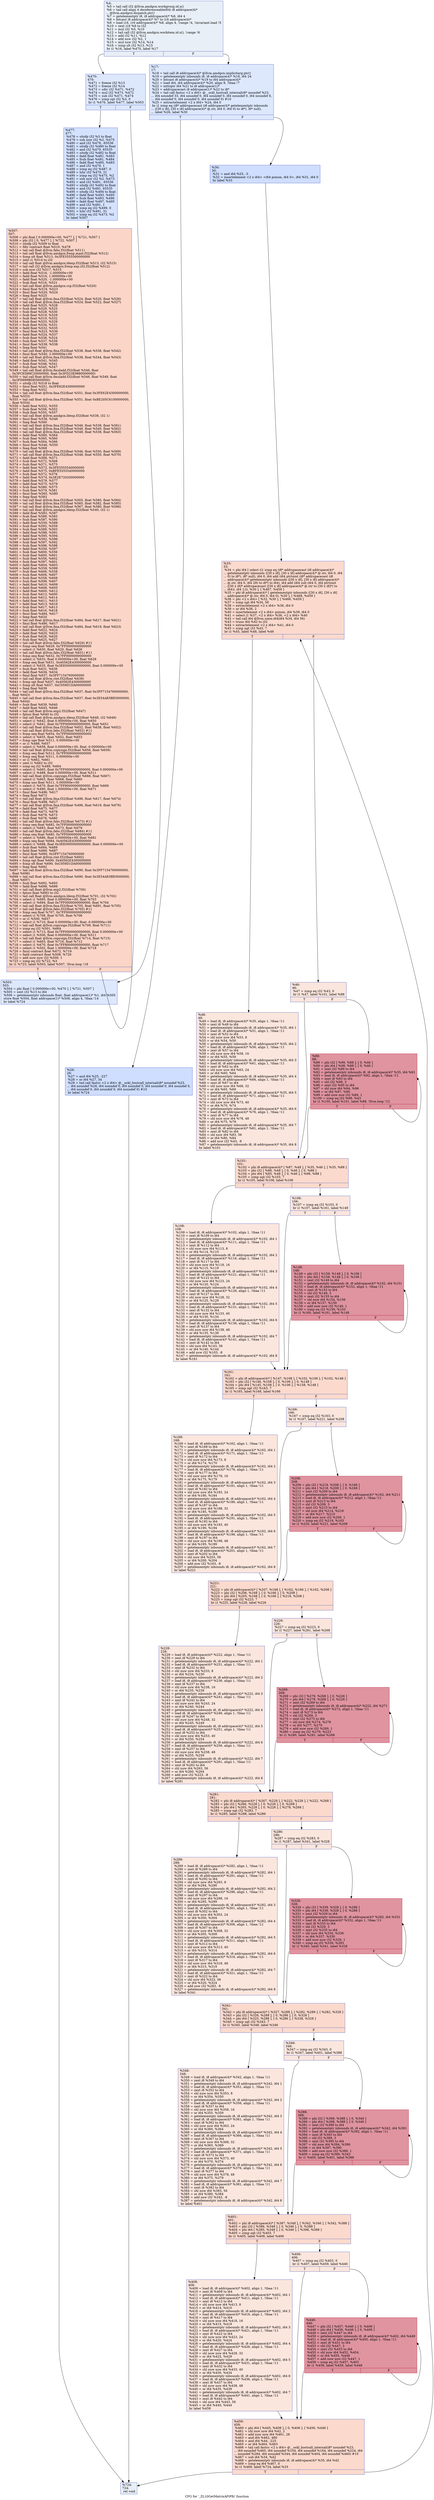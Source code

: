 digraph "CFG for '_ZL10GetMatrixAPiPfii' function" {
	label="CFG for '_ZL10GetMatrixAPiPfii' function";

	Node0x5af0390 [shape=record,color="#3d50c3ff", style=filled, fillcolor="#cedaeb70",label="{%4:\l  %5 = tail call i32 @llvm.amdgcn.workgroup.id.x()\l  %6 = tail call align 4 dereferenceable(64) i8 addrspace(4)*\l... @llvm.amdgcn.dispatch.ptr()\l  %7 = getelementptr i8, i8 addrspace(4)* %6, i64 4\l  %8 = bitcast i8 addrspace(4)* %7 to i16 addrspace(4)*\l  %9 = load i16, i16 addrspace(4)* %8, align 4, !range !4, !invariant.load !5\l  %10 = zext i16 %9 to i32\l  %11 = mul i32 %5, %10\l  %12 = tail call i32 @llvm.amdgcn.workitem.id.x(), !range !6\l  %13 = add i32 %11, %12\l  %14 = add nsw i32 %2, 1\l  %15 = mul nsw i32 %14, %14\l  %16 = icmp slt i32 %13, %15\l  br i1 %16, label %470, label %17\l|{<s0>T|<s1>F}}"];
	Node0x5af0390:s0 -> Node0x5af0f40;
	Node0x5af0390:s1 -> Node0x5af24d0;
	Node0x5af24d0 [shape=record,color="#3d50c3ff", style=filled, fillcolor="#b2ccfb70",label="{%17:\l17:                                               \l  %18 = tail call i8 addrspace(4)* @llvm.amdgcn.implicitarg.ptr()\l  %19 = getelementptr inbounds i8, i8 addrspace(4)* %18, i64 24\l  %20 = bitcast i8 addrspace(4)* %19 to i64 addrspace(4)*\l  %21 = load i64, i64 addrspace(4)* %20, align 8, !tbaa !7\l  %22 = inttoptr i64 %21 to i8 addrspace(1)*\l  %23 = addrspacecast i8 addrspace(1)* %22 to i8*\l  %24 = tail call fastcc \<2 x i64\> @__ockl_hostcall_internal(i8* noundef %23,\l... i64 noundef 33, i64 noundef 0, i64 noundef 0, i64 noundef 0, i64 noundef 0,\l... i64 noundef 0, i64 noundef 0, i64 noundef 0) #10\l  %25 = extractelement \<2 x i64\> %24, i64 0\l  br i1 icmp eq (i8* addrspacecast (i8 addrspace(4)* getelementptr inbounds\l... ([30 x i8], [30 x i8] addrspace(4)* @.str, i64 0, i64 0) to i8*), i8* null),\l... label %26, label %30\l|{<s0>T|<s1>F}}"];
	Node0x5af24d0:s0 -> Node0x5af3430;
	Node0x5af24d0:s1 -> Node0x5af3e20;
	Node0x5af3430 [shape=record,color="#3d50c3ff", style=filled, fillcolor="#93b5fe70",label="{%26:\l26:                                               \l  %27 = and i64 %25, -227\l  %28 = or i64 %27, 34\l  %29 = tail call fastcc \<2 x i64\> @__ockl_hostcall_internal(i8* noundef %23,\l... i64 noundef %28, i64 noundef 0, i64 noundef 0, i64 noundef 0, i64 noundef 0,\l... i64 noundef 0, i64 noundef 0, i64 noundef 0) #10\l  br label %724\l}"];
	Node0x5af3430 -> Node0x5af4100;
	Node0x5af3e20 [shape=record,color="#3d50c3ff", style=filled, fillcolor="#93b5fe70",label="{%30:\l30:                                               \l  %31 = and i64 %25, -3\l  %32 = insertelement \<2 x i64\> \<i64 poison, i64 0\>, i64 %31, i64 0\l  br label %33\l}"];
	Node0x5af3e20 -> Node0x5af23c0;
	Node0x5af23c0 [shape=record,color="#3d50c3ff", style=filled, fillcolor="#f7ac8e70",label="{%33:\l33:                                               \l  %34 = phi i64 [ select (i1 icmp eq (i8* addrspacecast (i8 addrspace(4)*\l... getelementptr inbounds ([30 x i8], [30 x i8] addrspace(4)* @.str, i64 0, i64\l... 0) to i8*), i8* null), i64 0, i64 add (i64 ptrtoint (i8* addrspacecast (i8\l... addrspace(4)* getelementptr inbounds ([30 x i8], [30 x i8] addrspace(4)*\l... @.str, i64 0, i64 29) to i8*) to i64), i64 add (i64 sub (i64 0, i64 ptrtoint\l... ([30 x i8]* addrspacecast ([30 x i8] addrspace(4)* @.str to [30 x i8]*) to\l... i64)), i64 1))), %30 ], [ %467, %459 ]\l  %35 = phi i8 addrspace(4)* [ getelementptr inbounds ([30 x i8], [30 x i8]\l... addrspace(4)* @.str, i64 0, i64 0), %30 ], [ %468, %459 ]\l  %36 = phi \<2 x i64\> [ %32, %30 ], [ %466, %459 ]\l  %37 = icmp ugt i64 %34, 56\l  %38 = extractelement \<2 x i64\> %36, i64 0\l  %39 = or i64 %38, 2\l  %40 = insertelement \<2 x i64\> poison, i64 %39, i64 0\l  %41 = select i1 %37, \<2 x i64\> %36, \<2 x i64\> %40\l  %42 = tail call i64 @llvm.umin.i64(i64 %34, i64 56)\l  %43 = trunc i64 %42 to i32\l  %44 = extractelement \<2 x i64\> %41, i64 0\l  %45 = icmp ugt i32 %43, 7\l  br i1 %45, label %48, label %46\l|{<s0>T|<s1>F}}"];
	Node0x5af23c0:s0 -> Node0x5af5c80;
	Node0x5af23c0:s1 -> Node0x5af5d10;
	Node0x5af5d10 [shape=record,color="#3d50c3ff", style=filled, fillcolor="#f3c7b170",label="{%46:\l46:                                               \l  %47 = icmp eq i32 %43, 0\l  br i1 %47, label %101, label %88\l|{<s0>T|<s1>F}}"];
	Node0x5af5d10:s0 -> Node0x5af5f10;
	Node0x5af5d10:s1 -> Node0x5af5f60;
	Node0x5af5c80 [shape=record,color="#3d50c3ff", style=filled, fillcolor="#f3c7b170",label="{%48:\l48:                                               \l  %49 = load i8, i8 addrspace(4)* %35, align 1, !tbaa !11\l  %50 = zext i8 %49 to i64\l  %51 = getelementptr inbounds i8, i8 addrspace(4)* %35, i64 1\l  %52 = load i8, i8 addrspace(4)* %51, align 1, !tbaa !11\l  %53 = zext i8 %52 to i64\l  %54 = shl nuw nsw i64 %53, 8\l  %55 = or i64 %54, %50\l  %56 = getelementptr inbounds i8, i8 addrspace(4)* %35, i64 2\l  %57 = load i8, i8 addrspace(4)* %56, align 1, !tbaa !11\l  %58 = zext i8 %57 to i64\l  %59 = shl nuw nsw i64 %58, 16\l  %60 = or i64 %55, %59\l  %61 = getelementptr inbounds i8, i8 addrspace(4)* %35, i64 3\l  %62 = load i8, i8 addrspace(4)* %61, align 1, !tbaa !11\l  %63 = zext i8 %62 to i64\l  %64 = shl nuw nsw i64 %63, 24\l  %65 = or i64 %60, %64\l  %66 = getelementptr inbounds i8, i8 addrspace(4)* %35, i64 4\l  %67 = load i8, i8 addrspace(4)* %66, align 1, !tbaa !11\l  %68 = zext i8 %67 to i64\l  %69 = shl nuw nsw i64 %68, 32\l  %70 = or i64 %65, %69\l  %71 = getelementptr inbounds i8, i8 addrspace(4)* %35, i64 5\l  %72 = load i8, i8 addrspace(4)* %71, align 1, !tbaa !11\l  %73 = zext i8 %72 to i64\l  %74 = shl nuw nsw i64 %73, 40\l  %75 = or i64 %70, %74\l  %76 = getelementptr inbounds i8, i8 addrspace(4)* %35, i64 6\l  %77 = load i8, i8 addrspace(4)* %76, align 1, !tbaa !11\l  %78 = zext i8 %77 to i64\l  %79 = shl nuw nsw i64 %78, 48\l  %80 = or i64 %75, %79\l  %81 = getelementptr inbounds i8, i8 addrspace(4)* %35, i64 7\l  %82 = load i8, i8 addrspace(4)* %81, align 1, !tbaa !11\l  %83 = zext i8 %82 to i64\l  %84 = shl nuw i64 %83, 56\l  %85 = or i64 %80, %84\l  %86 = add nsw i32 %43, -8\l  %87 = getelementptr inbounds i8, i8 addrspace(4)* %35, i64 8\l  br label %101\l}"];
	Node0x5af5c80 -> Node0x5af5f10;
	Node0x5af5f60 [shape=record,color="#b70d28ff", style=filled, fillcolor="#b70d2870",label="{%88:\l88:                                               \l  %89 = phi i32 [ %99, %88 ], [ 0, %46 ]\l  %90 = phi i64 [ %98, %88 ], [ 0, %46 ]\l  %91 = zext i32 %89 to i64\l  %92 = getelementptr inbounds i8, i8 addrspace(4)* %35, i64 %91\l  %93 = load i8, i8 addrspace(4)* %92, align 1, !tbaa !11\l  %94 = zext i8 %93 to i64\l  %95 = shl i32 %89, 3\l  %96 = zext i32 %95 to i64\l  %97 = shl nuw i64 %94, %96\l  %98 = or i64 %97, %90\l  %99 = add nuw nsw i32 %89, 1\l  %100 = icmp eq i32 %99, %43\l  br i1 %100, label %101, label %88, !llvm.loop !12\l|{<s0>T|<s1>F}}"];
	Node0x5af5f60:s0 -> Node0x5af5f10;
	Node0x5af5f60:s1 -> Node0x5af5f60;
	Node0x5af5f10 [shape=record,color="#3d50c3ff", style=filled, fillcolor="#f7ac8e70",label="{%101:\l101:                                              \l  %102 = phi i8 addrspace(4)* [ %87, %48 ], [ %35, %46 ], [ %35, %88 ]\l  %103 = phi i32 [ %86, %48 ], [ 0, %46 ], [ 0, %88 ]\l  %104 = phi i64 [ %85, %48 ], [ 0, %46 ], [ %98, %88 ]\l  %105 = icmp ugt i32 %103, 7\l  br i1 %105, label %108, label %106\l|{<s0>T|<s1>F}}"];
	Node0x5af5f10:s0 -> Node0x5af8c40;
	Node0x5af5f10:s1 -> Node0x5af8c90;
	Node0x5af8c90 [shape=record,color="#3d50c3ff", style=filled, fillcolor="#f3c7b170",label="{%106:\l106:                                              \l  %107 = icmp eq i32 %103, 0\l  br i1 %107, label %161, label %148\l|{<s0>T|<s1>F}}"];
	Node0x5af8c90:s0 -> Node0x5af8e60;
	Node0x5af8c90:s1 -> Node0x5af8eb0;
	Node0x5af8c40 [shape=record,color="#3d50c3ff", style=filled, fillcolor="#f3c7b170",label="{%108:\l108:                                              \l  %109 = load i8, i8 addrspace(4)* %102, align 1, !tbaa !11\l  %110 = zext i8 %109 to i64\l  %111 = getelementptr inbounds i8, i8 addrspace(4)* %102, i64 1\l  %112 = load i8, i8 addrspace(4)* %111, align 1, !tbaa !11\l  %113 = zext i8 %112 to i64\l  %114 = shl nuw nsw i64 %113, 8\l  %115 = or i64 %114, %110\l  %116 = getelementptr inbounds i8, i8 addrspace(4)* %102, i64 2\l  %117 = load i8, i8 addrspace(4)* %116, align 1, !tbaa !11\l  %118 = zext i8 %117 to i64\l  %119 = shl nuw nsw i64 %118, 16\l  %120 = or i64 %115, %119\l  %121 = getelementptr inbounds i8, i8 addrspace(4)* %102, i64 3\l  %122 = load i8, i8 addrspace(4)* %121, align 1, !tbaa !11\l  %123 = zext i8 %122 to i64\l  %124 = shl nuw nsw i64 %123, 24\l  %125 = or i64 %120, %124\l  %126 = getelementptr inbounds i8, i8 addrspace(4)* %102, i64 4\l  %127 = load i8, i8 addrspace(4)* %126, align 1, !tbaa !11\l  %128 = zext i8 %127 to i64\l  %129 = shl nuw nsw i64 %128, 32\l  %130 = or i64 %125, %129\l  %131 = getelementptr inbounds i8, i8 addrspace(4)* %102, i64 5\l  %132 = load i8, i8 addrspace(4)* %131, align 1, !tbaa !11\l  %133 = zext i8 %132 to i64\l  %134 = shl nuw nsw i64 %133, 40\l  %135 = or i64 %130, %134\l  %136 = getelementptr inbounds i8, i8 addrspace(4)* %102, i64 6\l  %137 = load i8, i8 addrspace(4)* %136, align 1, !tbaa !11\l  %138 = zext i8 %137 to i64\l  %139 = shl nuw nsw i64 %138, 48\l  %140 = or i64 %135, %139\l  %141 = getelementptr inbounds i8, i8 addrspace(4)* %102, i64 7\l  %142 = load i8, i8 addrspace(4)* %141, align 1, !tbaa !11\l  %143 = zext i8 %142 to i64\l  %144 = shl nuw i64 %143, 56\l  %145 = or i64 %140, %144\l  %146 = add nsw i32 %103, -8\l  %147 = getelementptr inbounds i8, i8 addrspace(4)* %102, i64 8\l  br label %161\l}"];
	Node0x5af8c40 -> Node0x5af8e60;
	Node0x5af8eb0 [shape=record,color="#b70d28ff", style=filled, fillcolor="#b70d2870",label="{%148:\l148:                                              \l  %149 = phi i32 [ %159, %148 ], [ 0, %106 ]\l  %150 = phi i64 [ %158, %148 ], [ 0, %106 ]\l  %151 = zext i32 %149 to i64\l  %152 = getelementptr inbounds i8, i8 addrspace(4)* %102, i64 %151\l  %153 = load i8, i8 addrspace(4)* %152, align 1, !tbaa !11\l  %154 = zext i8 %153 to i64\l  %155 = shl i32 %149, 3\l  %156 = zext i32 %155 to i64\l  %157 = shl nuw i64 %154, %156\l  %158 = or i64 %157, %150\l  %159 = add nuw nsw i32 %149, 1\l  %160 = icmp eq i32 %159, %103\l  br i1 %160, label %161, label %148\l|{<s0>T|<s1>F}}"];
	Node0x5af8eb0:s0 -> Node0x5af8e60;
	Node0x5af8eb0:s1 -> Node0x5af8eb0;
	Node0x5af8e60 [shape=record,color="#3d50c3ff", style=filled, fillcolor="#f7ac8e70",label="{%161:\l161:                                              \l  %162 = phi i8 addrspace(4)* [ %147, %108 ], [ %102, %106 ], [ %102, %148 ]\l  %163 = phi i32 [ %146, %108 ], [ 0, %106 ], [ 0, %148 ]\l  %164 = phi i64 [ %145, %108 ], [ 0, %106 ], [ %158, %148 ]\l  %165 = icmp ugt i32 %163, 7\l  br i1 %165, label %168, label %166\l|{<s0>T|<s1>F}}"];
	Node0x5af8e60:s0 -> Node0x5afb340;
	Node0x5af8e60:s1 -> Node0x5afb390;
	Node0x5afb390 [shape=record,color="#3d50c3ff", style=filled, fillcolor="#f3c7b170",label="{%166:\l166:                                              \l  %167 = icmp eq i32 %163, 0\l  br i1 %167, label %221, label %208\l|{<s0>T|<s1>F}}"];
	Node0x5afb390:s0 -> Node0x5afb520;
	Node0x5afb390:s1 -> Node0x5afb570;
	Node0x5afb340 [shape=record,color="#3d50c3ff", style=filled, fillcolor="#f3c7b170",label="{%168:\l168:                                              \l  %169 = load i8, i8 addrspace(4)* %162, align 1, !tbaa !11\l  %170 = zext i8 %169 to i64\l  %171 = getelementptr inbounds i8, i8 addrspace(4)* %162, i64 1\l  %172 = load i8, i8 addrspace(4)* %171, align 1, !tbaa !11\l  %173 = zext i8 %172 to i64\l  %174 = shl nuw nsw i64 %173, 8\l  %175 = or i64 %174, %170\l  %176 = getelementptr inbounds i8, i8 addrspace(4)* %162, i64 2\l  %177 = load i8, i8 addrspace(4)* %176, align 1, !tbaa !11\l  %178 = zext i8 %177 to i64\l  %179 = shl nuw nsw i64 %178, 16\l  %180 = or i64 %175, %179\l  %181 = getelementptr inbounds i8, i8 addrspace(4)* %162, i64 3\l  %182 = load i8, i8 addrspace(4)* %181, align 1, !tbaa !11\l  %183 = zext i8 %182 to i64\l  %184 = shl nuw nsw i64 %183, 24\l  %185 = or i64 %180, %184\l  %186 = getelementptr inbounds i8, i8 addrspace(4)* %162, i64 4\l  %187 = load i8, i8 addrspace(4)* %186, align 1, !tbaa !11\l  %188 = zext i8 %187 to i64\l  %189 = shl nuw nsw i64 %188, 32\l  %190 = or i64 %185, %189\l  %191 = getelementptr inbounds i8, i8 addrspace(4)* %162, i64 5\l  %192 = load i8, i8 addrspace(4)* %191, align 1, !tbaa !11\l  %193 = zext i8 %192 to i64\l  %194 = shl nuw nsw i64 %193, 40\l  %195 = or i64 %190, %194\l  %196 = getelementptr inbounds i8, i8 addrspace(4)* %162, i64 6\l  %197 = load i8, i8 addrspace(4)* %196, align 1, !tbaa !11\l  %198 = zext i8 %197 to i64\l  %199 = shl nuw nsw i64 %198, 48\l  %200 = or i64 %195, %199\l  %201 = getelementptr inbounds i8, i8 addrspace(4)* %162, i64 7\l  %202 = load i8, i8 addrspace(4)* %201, align 1, !tbaa !11\l  %203 = zext i8 %202 to i64\l  %204 = shl nuw i64 %203, 56\l  %205 = or i64 %200, %204\l  %206 = add nsw i32 %163, -8\l  %207 = getelementptr inbounds i8, i8 addrspace(4)* %162, i64 8\l  br label %221\l}"];
	Node0x5afb340 -> Node0x5afb520;
	Node0x5afb570 [shape=record,color="#b70d28ff", style=filled, fillcolor="#b70d2870",label="{%208:\l208:                                              \l  %209 = phi i32 [ %219, %208 ], [ 0, %166 ]\l  %210 = phi i64 [ %218, %208 ], [ 0, %166 ]\l  %211 = zext i32 %209 to i64\l  %212 = getelementptr inbounds i8, i8 addrspace(4)* %162, i64 %211\l  %213 = load i8, i8 addrspace(4)* %212, align 1, !tbaa !11\l  %214 = zext i8 %213 to i64\l  %215 = shl i32 %209, 3\l  %216 = zext i32 %215 to i64\l  %217 = shl nuw i64 %214, %216\l  %218 = or i64 %217, %210\l  %219 = add nuw nsw i32 %209, 1\l  %220 = icmp eq i32 %219, %163\l  br i1 %220, label %221, label %208\l|{<s0>T|<s1>F}}"];
	Node0x5afb570:s0 -> Node0x5afb520;
	Node0x5afb570:s1 -> Node0x5afb570;
	Node0x5afb520 [shape=record,color="#3d50c3ff", style=filled, fillcolor="#f7ac8e70",label="{%221:\l221:                                              \l  %222 = phi i8 addrspace(4)* [ %207, %168 ], [ %162, %166 ], [ %162, %208 ]\l  %223 = phi i32 [ %206, %168 ], [ 0, %166 ], [ 0, %208 ]\l  %224 = phi i64 [ %205, %168 ], [ 0, %166 ], [ %218, %208 ]\l  %225 = icmp ugt i32 %223, 7\l  br i1 %225, label %228, label %226\l|{<s0>T|<s1>F}}"];
	Node0x5afb520:s0 -> Node0x5afd590;
	Node0x5afb520:s1 -> Node0x5afd5e0;
	Node0x5afd5e0 [shape=record,color="#3d50c3ff", style=filled, fillcolor="#f3c7b170",label="{%226:\l226:                                              \l  %227 = icmp eq i32 %223, 0\l  br i1 %227, label %281, label %268\l|{<s0>T|<s1>F}}"];
	Node0x5afd5e0:s0 -> Node0x5afd770;
	Node0x5afd5e0:s1 -> Node0x5afd7c0;
	Node0x5afd590 [shape=record,color="#3d50c3ff", style=filled, fillcolor="#f3c7b170",label="{%228:\l228:                                              \l  %229 = load i8, i8 addrspace(4)* %222, align 1, !tbaa !11\l  %230 = zext i8 %229 to i64\l  %231 = getelementptr inbounds i8, i8 addrspace(4)* %222, i64 1\l  %232 = load i8, i8 addrspace(4)* %231, align 1, !tbaa !11\l  %233 = zext i8 %232 to i64\l  %234 = shl nuw nsw i64 %233, 8\l  %235 = or i64 %234, %230\l  %236 = getelementptr inbounds i8, i8 addrspace(4)* %222, i64 2\l  %237 = load i8, i8 addrspace(4)* %236, align 1, !tbaa !11\l  %238 = zext i8 %237 to i64\l  %239 = shl nuw nsw i64 %238, 16\l  %240 = or i64 %235, %239\l  %241 = getelementptr inbounds i8, i8 addrspace(4)* %222, i64 3\l  %242 = load i8, i8 addrspace(4)* %241, align 1, !tbaa !11\l  %243 = zext i8 %242 to i64\l  %244 = shl nuw nsw i64 %243, 24\l  %245 = or i64 %240, %244\l  %246 = getelementptr inbounds i8, i8 addrspace(4)* %222, i64 4\l  %247 = load i8, i8 addrspace(4)* %246, align 1, !tbaa !11\l  %248 = zext i8 %247 to i64\l  %249 = shl nuw nsw i64 %248, 32\l  %250 = or i64 %245, %249\l  %251 = getelementptr inbounds i8, i8 addrspace(4)* %222, i64 5\l  %252 = load i8, i8 addrspace(4)* %251, align 1, !tbaa !11\l  %253 = zext i8 %252 to i64\l  %254 = shl nuw nsw i64 %253, 40\l  %255 = or i64 %250, %254\l  %256 = getelementptr inbounds i8, i8 addrspace(4)* %222, i64 6\l  %257 = load i8, i8 addrspace(4)* %256, align 1, !tbaa !11\l  %258 = zext i8 %257 to i64\l  %259 = shl nuw nsw i64 %258, 48\l  %260 = or i64 %255, %259\l  %261 = getelementptr inbounds i8, i8 addrspace(4)* %222, i64 7\l  %262 = load i8, i8 addrspace(4)* %261, align 1, !tbaa !11\l  %263 = zext i8 %262 to i64\l  %264 = shl nuw i64 %263, 56\l  %265 = or i64 %260, %264\l  %266 = add nsw i32 %223, -8\l  %267 = getelementptr inbounds i8, i8 addrspace(4)* %222, i64 8\l  br label %281\l}"];
	Node0x5afd590 -> Node0x5afd770;
	Node0x5afd7c0 [shape=record,color="#b70d28ff", style=filled, fillcolor="#b70d2870",label="{%268:\l268:                                              \l  %269 = phi i32 [ %279, %268 ], [ 0, %226 ]\l  %270 = phi i64 [ %278, %268 ], [ 0, %226 ]\l  %271 = zext i32 %269 to i64\l  %272 = getelementptr inbounds i8, i8 addrspace(4)* %222, i64 %271\l  %273 = load i8, i8 addrspace(4)* %272, align 1, !tbaa !11\l  %274 = zext i8 %273 to i64\l  %275 = shl i32 %269, 3\l  %276 = zext i32 %275 to i64\l  %277 = shl nuw i64 %274, %276\l  %278 = or i64 %277, %270\l  %279 = add nuw nsw i32 %269, 1\l  %280 = icmp eq i32 %279, %223\l  br i1 %280, label %281, label %268\l|{<s0>T|<s1>F}}"];
	Node0x5afd7c0:s0 -> Node0x5afd770;
	Node0x5afd7c0:s1 -> Node0x5afd7c0;
	Node0x5afd770 [shape=record,color="#3d50c3ff", style=filled, fillcolor="#f7ac8e70",label="{%281:\l281:                                              \l  %282 = phi i8 addrspace(4)* [ %267, %228 ], [ %222, %226 ], [ %222, %268 ]\l  %283 = phi i32 [ %266, %228 ], [ 0, %226 ], [ 0, %268 ]\l  %284 = phi i64 [ %265, %228 ], [ 0, %226 ], [ %278, %268 ]\l  %285 = icmp ugt i32 %283, 7\l  br i1 %285, label %288, label %286\l|{<s0>T|<s1>F}}"];
	Node0x5afd770:s0 -> Node0x5afffe0;
	Node0x5afd770:s1 -> Node0x5b00030;
	Node0x5b00030 [shape=record,color="#3d50c3ff", style=filled, fillcolor="#f3c7b170",label="{%286:\l286:                                              \l  %287 = icmp eq i32 %283, 0\l  br i1 %287, label %341, label %328\l|{<s0>T|<s1>F}}"];
	Node0x5b00030:s0 -> Node0x5b001c0;
	Node0x5b00030:s1 -> Node0x5b00210;
	Node0x5afffe0 [shape=record,color="#3d50c3ff", style=filled, fillcolor="#f3c7b170",label="{%288:\l288:                                              \l  %289 = load i8, i8 addrspace(4)* %282, align 1, !tbaa !11\l  %290 = zext i8 %289 to i64\l  %291 = getelementptr inbounds i8, i8 addrspace(4)* %282, i64 1\l  %292 = load i8, i8 addrspace(4)* %291, align 1, !tbaa !11\l  %293 = zext i8 %292 to i64\l  %294 = shl nuw nsw i64 %293, 8\l  %295 = or i64 %294, %290\l  %296 = getelementptr inbounds i8, i8 addrspace(4)* %282, i64 2\l  %297 = load i8, i8 addrspace(4)* %296, align 1, !tbaa !11\l  %298 = zext i8 %297 to i64\l  %299 = shl nuw nsw i64 %298, 16\l  %300 = or i64 %295, %299\l  %301 = getelementptr inbounds i8, i8 addrspace(4)* %282, i64 3\l  %302 = load i8, i8 addrspace(4)* %301, align 1, !tbaa !11\l  %303 = zext i8 %302 to i64\l  %304 = shl nuw nsw i64 %303, 24\l  %305 = or i64 %300, %304\l  %306 = getelementptr inbounds i8, i8 addrspace(4)* %282, i64 4\l  %307 = load i8, i8 addrspace(4)* %306, align 1, !tbaa !11\l  %308 = zext i8 %307 to i64\l  %309 = shl nuw nsw i64 %308, 32\l  %310 = or i64 %305, %309\l  %311 = getelementptr inbounds i8, i8 addrspace(4)* %282, i64 5\l  %312 = load i8, i8 addrspace(4)* %311, align 1, !tbaa !11\l  %313 = zext i8 %312 to i64\l  %314 = shl nuw nsw i64 %313, 40\l  %315 = or i64 %310, %314\l  %316 = getelementptr inbounds i8, i8 addrspace(4)* %282, i64 6\l  %317 = load i8, i8 addrspace(4)* %316, align 1, !tbaa !11\l  %318 = zext i8 %317 to i64\l  %319 = shl nuw nsw i64 %318, 48\l  %320 = or i64 %315, %319\l  %321 = getelementptr inbounds i8, i8 addrspace(4)* %282, i64 7\l  %322 = load i8, i8 addrspace(4)* %321, align 1, !tbaa !11\l  %323 = zext i8 %322 to i64\l  %324 = shl nuw i64 %323, 56\l  %325 = or i64 %320, %324\l  %326 = add nsw i32 %283, -8\l  %327 = getelementptr inbounds i8, i8 addrspace(4)* %282, i64 8\l  br label %341\l}"];
	Node0x5afffe0 -> Node0x5b001c0;
	Node0x5b00210 [shape=record,color="#b70d28ff", style=filled, fillcolor="#b70d2870",label="{%328:\l328:                                              \l  %329 = phi i32 [ %339, %328 ], [ 0, %286 ]\l  %330 = phi i64 [ %338, %328 ], [ 0, %286 ]\l  %331 = zext i32 %329 to i64\l  %332 = getelementptr inbounds i8, i8 addrspace(4)* %282, i64 %331\l  %333 = load i8, i8 addrspace(4)* %332, align 1, !tbaa !11\l  %334 = zext i8 %333 to i64\l  %335 = shl i32 %329, 3\l  %336 = zext i32 %335 to i64\l  %337 = shl nuw i64 %334, %336\l  %338 = or i64 %337, %330\l  %339 = add nuw nsw i32 %329, 1\l  %340 = icmp eq i32 %339, %283\l  br i1 %340, label %341, label %328\l|{<s0>T|<s1>F}}"];
	Node0x5b00210:s0 -> Node0x5b001c0;
	Node0x5b00210:s1 -> Node0x5b00210;
	Node0x5b001c0 [shape=record,color="#3d50c3ff", style=filled, fillcolor="#f7ac8e70",label="{%341:\l341:                                              \l  %342 = phi i8 addrspace(4)* [ %327, %288 ], [ %282, %286 ], [ %282, %328 ]\l  %343 = phi i32 [ %326, %288 ], [ 0, %286 ], [ 0, %328 ]\l  %344 = phi i64 [ %325, %288 ], [ 0, %286 ], [ %338, %328 ]\l  %345 = icmp ugt i32 %343, 7\l  br i1 %345, label %348, label %346\l|{<s0>T|<s1>F}}"];
	Node0x5b001c0:s0 -> Node0x5b02c30;
	Node0x5b001c0:s1 -> Node0x5b02c80;
	Node0x5b02c80 [shape=record,color="#3d50c3ff", style=filled, fillcolor="#f3c7b170",label="{%346:\l346:                                              \l  %347 = icmp eq i32 %343, 0\l  br i1 %347, label %401, label %388\l|{<s0>T|<s1>F}}"];
	Node0x5b02c80:s0 -> Node0x5b02e10;
	Node0x5b02c80:s1 -> Node0x5b02e60;
	Node0x5b02c30 [shape=record,color="#3d50c3ff", style=filled, fillcolor="#f3c7b170",label="{%348:\l348:                                              \l  %349 = load i8, i8 addrspace(4)* %342, align 1, !tbaa !11\l  %350 = zext i8 %349 to i64\l  %351 = getelementptr inbounds i8, i8 addrspace(4)* %342, i64 1\l  %352 = load i8, i8 addrspace(4)* %351, align 1, !tbaa !11\l  %353 = zext i8 %352 to i64\l  %354 = shl nuw nsw i64 %353, 8\l  %355 = or i64 %354, %350\l  %356 = getelementptr inbounds i8, i8 addrspace(4)* %342, i64 2\l  %357 = load i8, i8 addrspace(4)* %356, align 1, !tbaa !11\l  %358 = zext i8 %357 to i64\l  %359 = shl nuw nsw i64 %358, 16\l  %360 = or i64 %355, %359\l  %361 = getelementptr inbounds i8, i8 addrspace(4)* %342, i64 3\l  %362 = load i8, i8 addrspace(4)* %361, align 1, !tbaa !11\l  %363 = zext i8 %362 to i64\l  %364 = shl nuw nsw i64 %363, 24\l  %365 = or i64 %360, %364\l  %366 = getelementptr inbounds i8, i8 addrspace(4)* %342, i64 4\l  %367 = load i8, i8 addrspace(4)* %366, align 1, !tbaa !11\l  %368 = zext i8 %367 to i64\l  %369 = shl nuw nsw i64 %368, 32\l  %370 = or i64 %365, %369\l  %371 = getelementptr inbounds i8, i8 addrspace(4)* %342, i64 5\l  %372 = load i8, i8 addrspace(4)* %371, align 1, !tbaa !11\l  %373 = zext i8 %372 to i64\l  %374 = shl nuw nsw i64 %373, 40\l  %375 = or i64 %370, %374\l  %376 = getelementptr inbounds i8, i8 addrspace(4)* %342, i64 6\l  %377 = load i8, i8 addrspace(4)* %376, align 1, !tbaa !11\l  %378 = zext i8 %377 to i64\l  %379 = shl nuw nsw i64 %378, 48\l  %380 = or i64 %375, %379\l  %381 = getelementptr inbounds i8, i8 addrspace(4)* %342, i64 7\l  %382 = load i8, i8 addrspace(4)* %381, align 1, !tbaa !11\l  %383 = zext i8 %382 to i64\l  %384 = shl nuw i64 %383, 56\l  %385 = or i64 %380, %384\l  %386 = add nsw i32 %343, -8\l  %387 = getelementptr inbounds i8, i8 addrspace(4)* %342, i64 8\l  br label %401\l}"];
	Node0x5b02c30 -> Node0x5b02e10;
	Node0x5b02e60 [shape=record,color="#b70d28ff", style=filled, fillcolor="#b70d2870",label="{%388:\l388:                                              \l  %389 = phi i32 [ %399, %388 ], [ 0, %346 ]\l  %390 = phi i64 [ %398, %388 ], [ 0, %346 ]\l  %391 = zext i32 %389 to i64\l  %392 = getelementptr inbounds i8, i8 addrspace(4)* %342, i64 %391\l  %393 = load i8, i8 addrspace(4)* %392, align 1, !tbaa !11\l  %394 = zext i8 %393 to i64\l  %395 = shl i32 %389, 3\l  %396 = zext i32 %395 to i64\l  %397 = shl nuw i64 %394, %396\l  %398 = or i64 %397, %390\l  %399 = add nuw nsw i32 %389, 1\l  %400 = icmp eq i32 %399, %343\l  br i1 %400, label %401, label %388\l|{<s0>T|<s1>F}}"];
	Node0x5b02e60:s0 -> Node0x5b02e10;
	Node0x5b02e60:s1 -> Node0x5b02e60;
	Node0x5b02e10 [shape=record,color="#3d50c3ff", style=filled, fillcolor="#f7ac8e70",label="{%401:\l401:                                              \l  %402 = phi i8 addrspace(4)* [ %387, %348 ], [ %342, %346 ], [ %342, %388 ]\l  %403 = phi i32 [ %386, %348 ], [ 0, %346 ], [ 0, %388 ]\l  %404 = phi i64 [ %385, %348 ], [ 0, %346 ], [ %398, %388 ]\l  %405 = icmp ugt i32 %403, 7\l  br i1 %405, label %408, label %406\l|{<s0>T|<s1>F}}"];
	Node0x5b02e10:s0 -> Node0x5b05490;
	Node0x5b02e10:s1 -> Node0x5b054e0;
	Node0x5b054e0 [shape=record,color="#3d50c3ff", style=filled, fillcolor="#f3c7b170",label="{%406:\l406:                                              \l  %407 = icmp eq i32 %403, 0\l  br i1 %407, label %459, label %446\l|{<s0>T|<s1>F}}"];
	Node0x5b054e0:s0 -> Node0x5af5180;
	Node0x5b054e0:s1 -> Node0x5b05670;
	Node0x5b05490 [shape=record,color="#3d50c3ff", style=filled, fillcolor="#f3c7b170",label="{%408:\l408:                                              \l  %409 = load i8, i8 addrspace(4)* %402, align 1, !tbaa !11\l  %410 = zext i8 %409 to i64\l  %411 = getelementptr inbounds i8, i8 addrspace(4)* %402, i64 1\l  %412 = load i8, i8 addrspace(4)* %411, align 1, !tbaa !11\l  %413 = zext i8 %412 to i64\l  %414 = shl nuw nsw i64 %413, 8\l  %415 = or i64 %414, %410\l  %416 = getelementptr inbounds i8, i8 addrspace(4)* %402, i64 2\l  %417 = load i8, i8 addrspace(4)* %416, align 1, !tbaa !11\l  %418 = zext i8 %417 to i64\l  %419 = shl nuw nsw i64 %418, 16\l  %420 = or i64 %415, %419\l  %421 = getelementptr inbounds i8, i8 addrspace(4)* %402, i64 3\l  %422 = load i8, i8 addrspace(4)* %421, align 1, !tbaa !11\l  %423 = zext i8 %422 to i64\l  %424 = shl nuw nsw i64 %423, 24\l  %425 = or i64 %420, %424\l  %426 = getelementptr inbounds i8, i8 addrspace(4)* %402, i64 4\l  %427 = load i8, i8 addrspace(4)* %426, align 1, !tbaa !11\l  %428 = zext i8 %427 to i64\l  %429 = shl nuw nsw i64 %428, 32\l  %430 = or i64 %425, %429\l  %431 = getelementptr inbounds i8, i8 addrspace(4)* %402, i64 5\l  %432 = load i8, i8 addrspace(4)* %431, align 1, !tbaa !11\l  %433 = zext i8 %432 to i64\l  %434 = shl nuw nsw i64 %433, 40\l  %435 = or i64 %430, %434\l  %436 = getelementptr inbounds i8, i8 addrspace(4)* %402, i64 6\l  %437 = load i8, i8 addrspace(4)* %436, align 1, !tbaa !11\l  %438 = zext i8 %437 to i64\l  %439 = shl nuw nsw i64 %438, 48\l  %440 = or i64 %435, %439\l  %441 = getelementptr inbounds i8, i8 addrspace(4)* %402, i64 7\l  %442 = load i8, i8 addrspace(4)* %441, align 1, !tbaa !11\l  %443 = zext i8 %442 to i64\l  %444 = shl nuw i64 %443, 56\l  %445 = or i64 %440, %444\l  br label %459\l}"];
	Node0x5b05490 -> Node0x5af5180;
	Node0x5b05670 [shape=record,color="#b70d28ff", style=filled, fillcolor="#b70d2870",label="{%446:\l446:                                              \l  %447 = phi i32 [ %457, %446 ], [ 0, %406 ]\l  %448 = phi i64 [ %456, %446 ], [ 0, %406 ]\l  %449 = zext i32 %447 to i64\l  %450 = getelementptr inbounds i8, i8 addrspace(4)* %402, i64 %449\l  %451 = load i8, i8 addrspace(4)* %450, align 1, !tbaa !11\l  %452 = zext i8 %451 to i64\l  %453 = shl i32 %447, 3\l  %454 = zext i32 %453 to i64\l  %455 = shl nuw i64 %452, %454\l  %456 = or i64 %455, %448\l  %457 = add nuw nsw i32 %447, 1\l  %458 = icmp eq i32 %457, %403\l  br i1 %458, label %459, label %446\l|{<s0>T|<s1>F}}"];
	Node0x5b05670:s0 -> Node0x5af5180;
	Node0x5b05670:s1 -> Node0x5b05670;
	Node0x5af5180 [shape=record,color="#3d50c3ff", style=filled, fillcolor="#f7ac8e70",label="{%459:\l459:                                              \l  %460 = phi i64 [ %445, %408 ], [ 0, %406 ], [ %456, %446 ]\l  %461 = shl nuw nsw i64 %42, 2\l  %462 = add nuw nsw i64 %461, 28\l  %463 = and i64 %462, 480\l  %464 = and i64 %44, -225\l  %465 = or i64 %464, %463\l  %466 = tail call fastcc \<2 x i64\> @__ockl_hostcall_internal(i8* noundef %23,\l... i64 noundef %465, i64 noundef %104, i64 noundef %164, i64 noundef %224, i64\l... noundef %284, i64 noundef %344, i64 noundef %404, i64 noundef %460) #10\l  %467 = sub i64 %34, %42\l  %468 = getelementptr inbounds i8, i8 addrspace(4)* %35, i64 %42\l  %469 = icmp eq i64 %467, 0\l  br i1 %469, label %724, label %33\l|{<s0>T|<s1>F}}"];
	Node0x5af5180:s0 -> Node0x5af4100;
	Node0x5af5180:s1 -> Node0x5af23c0;
	Node0x5af0f40 [shape=record,color="#3d50c3ff", style=filled, fillcolor="#b2ccfb70",label="{%470:\l470:                                              \l  %471 = freeze i32 %13\l  %472 = freeze i32 %14\l  %473 = sdiv i32 %471, %472\l  %474 = mul i32 %473, %472\l  %475 = sub i32 %471, %474\l  %476 = icmp sgt i32 %3, 0\l  br i1 %476, label %477, label %503\l|{<s0>T|<s1>F}}"];
	Node0x5af0f40:s0 -> Node0x5b07de0;
	Node0x5af0f40:s1 -> Node0x5b07e30;
	Node0x5b07de0 [shape=record,color="#3d50c3ff", style=filled, fillcolor="#9ebeff70",label="{%477:\l477:                                              \l  %478 = sitofp i32 %3 to float\l  %479 = sub nsw i32 %2, %475\l  %480 = and i32 %479, -65536\l  %481 = sitofp i32 %480 to float\l  %482 = and i32 %479, 65535\l  %483 = sitofp i32 %482 to float\l  %484 = fadd float %481, %483\l  %485 = fsub float %481, %484\l  %486 = fadd float %485, %483\l  %487 = and i32 %479, 1\l  %488 = icmp eq i32 %487, 0\l  %489 = lshr i32 %479, 31\l  %490 = icmp eq i32 %475, %2\l  %491 = sub nsw i32 %2, %473\l  %492 = and i32 %491, -65536\l  %493 = sitofp i32 %492 to float\l  %494 = and i32 %491, 65535\l  %495 = sitofp i32 %494 to float\l  %496 = fadd float %493, %495\l  %497 = fsub float %493, %496\l  %498 = fadd float %497, %495\l  %499 = and i32 %491, 1\l  %500 = icmp eq i32 %499, 0\l  %501 = lshr i32 %491, 31\l  %502 = icmp eq i32 %473, %2\l  br label %507\l}"];
	Node0x5b07de0 -> Node0x5b08ca0;
	Node0x5b07e30 [shape=record,color="#3d50c3ff", style=filled, fillcolor="#b2ccfb70",label="{%503:\l503:                                              \l  %504 = phi float [ 0.000000e+00, %470 ], [ %721, %507 ]\l  %505 = sext i32 %13 to i64\l  %506 = getelementptr inbounds float, float addrspace(1)* %1, i64 %505\l  store float %504, float addrspace(1)* %506, align 4, !tbaa !14\l  br label %724\l}"];
	Node0x5b07e30 -> Node0x5af4100;
	Node0x5b08ca0 [shape=record,color="#3d50c3ff", style=filled, fillcolor="#f5a08170",label="{%507:\l507:                                              \l  %508 = phi float [ 0.000000e+00, %477 ], [ %721, %507 ]\l  %509 = phi i32 [ 0, %477 ], [ %722, %507 ]\l  %510 = sitofp i32 %509 to float\l  %511 = fdiv contract float %510, %478\l  %512 = tail call float @llvm.fabs.f32(float %511)\l  %513 = tail call float @llvm.amdgcn.frexp.mant.f32(float %512)\l  %514 = fcmp olt float %513, 0x3FE5555560000000\l  %515 = zext i1 %514 to i32\l  %516 = tail call float @llvm.amdgcn.ldexp.f32(float %513, i32 %515)\l  %517 = tail call i32 @llvm.amdgcn.frexp.exp.i32.f32(float %512)\l  %518 = sub nsw i32 %517, %515\l  %519 = fadd float %516, -1.000000e+00\l  %520 = fadd float %516, 1.000000e+00\l  %521 = fadd float %520, -1.000000e+00\l  %522 = fsub float %516, %521\l  %523 = tail call float @llvm.amdgcn.rcp.f32(float %520)\l  %524 = fmul float %519, %523\l  %525 = fmul float %520, %524\l  %526 = fneg float %525\l  %527 = tail call float @llvm.fma.f32(float %524, float %520, float %526)\l  %528 = tail call float @llvm.fma.f32(float %524, float %522, float %527)\l  %529 = fadd float %525, %528\l  %530 = fsub float %529, %525\l  %531 = fsub float %528, %530\l  %532 = fsub float %519, %529\l  %533 = fsub float %519, %532\l  %534 = fsub float %533, %529\l  %535 = fsub float %534, %531\l  %536 = fadd float %532, %535\l  %537 = fmul float %523, %536\l  %538 = fadd float %524, %537\l  %539 = fsub float %538, %524\l  %540 = fsub float %537, %539\l  %541 = fmul float %538, %538\l  %542 = fneg float %541\l  %543 = tail call float @llvm.fma.f32(float %538, float %538, float %542)\l  %544 = fmul float %540, 2.000000e+00\l  %545 = tail call float @llvm.fma.f32(float %538, float %544, float %543)\l  %546 = fadd float %541, %545\l  %547 = fsub float %546, %541\l  %548 = fsub float %545, %547\l  %549 = tail call float @llvm.fmuladd.f32(float %546, float\l... 0x3FCED89C20000000, float 0x3FD23E9880000000)\l  %550 = tail call float @llvm.fmuladd.f32(float %546, float %549, float\l... 0x3FD999BDE0000000)\l  %551 = sitofp i32 %518 to float\l  %552 = fmul float %551, 0x3FE62E4300000000\l  %553 = fneg float %552\l  %554 = tail call float @llvm.fma.f32(float %551, float 0x3FE62E4300000000,\l... float %553)\l  %555 = tail call float @llvm.fma.f32(float %551, float 0xBE205C6100000000,\l... float %554)\l  %556 = fadd float %552, %555\l  %557 = fsub float %556, %552\l  %558 = fsub float %555, %557\l  %559 = tail call float @llvm.amdgcn.ldexp.f32(float %538, i32 1)\l  %560 = fmul float %538, %546\l  %561 = fneg float %560\l  %562 = tail call float @llvm.fma.f32(float %546, float %538, float %561)\l  %563 = tail call float @llvm.fma.f32(float %546, float %540, float %562)\l  %564 = tail call float @llvm.fma.f32(float %548, float %538, float %563)\l  %565 = fadd float %560, %564\l  %566 = fsub float %565, %560\l  %567 = fsub float %564, %566\l  %568 = fmul float %546, %550\l  %569 = fneg float %568\l  %570 = tail call float @llvm.fma.f32(float %546, float %550, float %569)\l  %571 = tail call float @llvm.fma.f32(float %548, float %550, float %570)\l  %572 = fadd float %568, %571\l  %573 = fsub float %572, %568\l  %574 = fsub float %571, %573\l  %575 = fadd float %572, 0x3FE5555540000000\l  %576 = fadd float %575, 0xBFE5555540000000\l  %577 = fsub float %572, %576\l  %578 = fadd float %574, 0x3E2E720200000000\l  %579 = fadd float %578, %577\l  %580 = fadd float %575, %579\l  %581 = fsub float %580, %575\l  %582 = fsub float %579, %581\l  %583 = fmul float %565, %580\l  %584 = fneg float %583\l  %585 = tail call float @llvm.fma.f32(float %565, float %580, float %584)\l  %586 = tail call float @llvm.fma.f32(float %565, float %582, float %585)\l  %587 = tail call float @llvm.fma.f32(float %567, float %580, float %586)\l  %588 = tail call float @llvm.amdgcn.ldexp.f32(float %540, i32 1)\l  %589 = fadd float %583, %587\l  %590 = fsub float %589, %583\l  %591 = fsub float %587, %590\l  %592 = fadd float %559, %589\l  %593 = fsub float %592, %559\l  %594 = fsub float %589, %593\l  %595 = fadd float %588, %591\l  %596 = fadd float %595, %594\l  %597 = fadd float %592, %596\l  %598 = fsub float %597, %592\l  %599 = fsub float %596, %598\l  %600 = fadd float %556, %597\l  %601 = fsub float %600, %556\l  %602 = fsub float %600, %601\l  %603 = fsub float %556, %602\l  %604 = fsub float %597, %601\l  %605 = fadd float %604, %603\l  %606 = fadd float %558, %599\l  %607 = fsub float %606, %558\l  %608 = fsub float %606, %607\l  %609 = fsub float %558, %608\l  %610 = fsub float %599, %607\l  %611 = fadd float %610, %609\l  %612 = fadd float %606, %605\l  %613 = fadd float %600, %612\l  %614 = fsub float %613, %600\l  %615 = fsub float %612, %614\l  %616 = fadd float %611, %615\l  %617 = fadd float %613, %616\l  %618 = fsub float %617, %613\l  %619 = fsub float %616, %618\l  %620 = fmul float %484, %617\l  %621 = fneg float %620\l  %622 = tail call float @llvm.fma.f32(float %484, float %617, float %621)\l  %623 = fmul float %486, %617\l  %624 = tail call float @llvm.fma.f32(float %484, float %619, float %623)\l  %625 = fadd float %622, %624\l  %626 = fadd float %620, %625\l  %627 = fsub float %626, %620\l  %628 = fsub float %625, %627\l  %629 = tail call float @llvm.fabs.f32(float %620) #11\l  %630 = fcmp oeq float %629, 0x7FF0000000000000\l  %631 = select i1 %630, float %620, float %626\l  %632 = tail call float @llvm.fabs.f32(float %631) #11\l  %633 = fcmp oeq float %632, 0x7FF0000000000000\l  %634 = select i1 %633, float 0.000000e+00, float %628\l  %635 = fcmp oeq float %631, 0x40562E4300000000\l  %636 = select i1 %635, float 0x3EE0000000000000, float 0.000000e+00\l  %637 = fsub float %631, %636\l  %638 = fadd float %636, %634\l  %639 = fmul float %637, 0x3FF7154760000000\l  %640 = tail call float @llvm.rint.f32(float %639)\l  %641 = fcmp ogt float %637, 0x40562E4300000000\l  %642 = fcmp olt float %637, 0xC059D1DA00000000\l  %643 = fneg float %639\l  %644 = tail call float @llvm.fma.f32(float %637, float 0x3FF7154760000000,\l... float %643)\l  %645 = tail call float @llvm.fma.f32(float %637, float 0x3E54AE0BE0000000,\l... float %644)\l  %646 = fsub float %639, %640\l  %647 = fadd float %645, %646\l  %648 = tail call float @llvm.exp2.f32(float %647)\l  %649 = fptosi float %640 to i32\l  %650 = tail call float @llvm.amdgcn.ldexp.f32(float %648, i32 %649)\l  %651 = select i1 %642, float 0.000000e+00, float %650\l  %652 = select i1 %641, float 0x7FF0000000000000, float %651\l  %653 = tail call float @llvm.fma.f32(float %652, float %638, float %652)\l  %654 = tail call float @llvm.fabs.f32(float %652) #11\l  %655 = fcmp oeq float %654, 0x7FF0000000000000\l  %656 = select i1 %655, float %652, float %653\l  %657 = fcmp uge float %511, 0.000000e+00\l  %658 = or i1 %488, %657\l  %659 = select i1 %658, float 0.000000e+00, float -0.000000e+00\l  %660 = tail call float @llvm.copysign.f32(float %656, float %659)\l  %661 = fcmp oeq float %512, 0x7FF0000000000000\l  %662 = fcmp oeq float %511, 0.000000e+00\l  %663 = or i1 %662, %661\l  %664 = zext i1 %662 to i32\l  %665 = icmp eq i32 %489, %664\l  %666 = select i1 %665, float 0x7FF0000000000000, float 0.000000e+00\l  %667 = select i1 %488, float 0.000000e+00, float %511\l  %668 = tail call float @llvm.copysign.f32(float %666, float %667)\l  %669 = select i1 %663, float %668, float %660\l  %670 = fcmp uno float %511, 0.000000e+00\l  %671 = select i1 %670, float 0x7FF8000000000000, float %669\l  %672 = select i1 %490, float 1.000000e+00, float %671\l  %673 = fmul float %496, %617\l  %674 = fneg float %673\l  %675 = tail call float @llvm.fma.f32(float %496, float %617, float %674)\l  %676 = fmul float %498, %617\l  %677 = tail call float @llvm.fma.f32(float %496, float %619, float %676)\l  %678 = fadd float %675, %677\l  %679 = fadd float %673, %678\l  %680 = fsub float %679, %673\l  %681 = fsub float %678, %680\l  %682 = tail call float @llvm.fabs.f32(float %673) #11\l  %683 = fcmp oeq float %682, 0x7FF0000000000000\l  %684 = select i1 %683, float %673, float %679\l  %685 = tail call float @llvm.fabs.f32(float %684) #11\l  %686 = fcmp oeq float %685, 0x7FF0000000000000\l  %687 = select i1 %686, float 0.000000e+00, float %681\l  %688 = fcmp oeq float %684, 0x40562E4300000000\l  %689 = select i1 %688, float 0x3EE0000000000000, float 0.000000e+00\l  %690 = fsub float %684, %689\l  %691 = fadd float %689, %687\l  %692 = fmul float %690, 0x3FF7154760000000\l  %693 = tail call float @llvm.rint.f32(float %692)\l  %694 = fcmp ogt float %690, 0x40562E4300000000\l  %695 = fcmp olt float %690, 0xC059D1DA00000000\l  %696 = fneg float %692\l  %697 = tail call float @llvm.fma.f32(float %690, float 0x3FF7154760000000,\l... float %696)\l  %698 = tail call float @llvm.fma.f32(float %690, float 0x3E54AE0BE0000000,\l... float %697)\l  %699 = fsub float %692, %693\l  %700 = fadd float %698, %699\l  %701 = tail call float @llvm.exp2.f32(float %700)\l  %702 = fptosi float %693 to i32\l  %703 = tail call float @llvm.amdgcn.ldexp.f32(float %701, i32 %702)\l  %704 = select i1 %695, float 0.000000e+00, float %703\l  %705 = select i1 %694, float 0x7FF0000000000000, float %704\l  %706 = tail call float @llvm.fma.f32(float %705, float %691, float %705)\l  %707 = tail call float @llvm.fabs.f32(float %705) #11\l  %708 = fcmp oeq float %707, 0x7FF0000000000000\l  %709 = select i1 %708, float %705, float %706\l  %710 = or i1 %500, %657\l  %711 = select i1 %710, float 0.000000e+00, float -0.000000e+00\l  %712 = tail call float @llvm.copysign.f32(float %709, float %711)\l  %713 = icmp eq i32 %501, %664\l  %714 = select i1 %713, float 0x7FF0000000000000, float 0.000000e+00\l  %715 = select i1 %500, float 0.000000e+00, float %511\l  %716 = tail call float @llvm.copysign.f32(float %714, float %715)\l  %717 = select i1 %663, float %716, float %712\l  %718 = select i1 %670, float 0x7FF8000000000000, float %717\l  %719 = select i1 %502, float 1.000000e+00, float %718\l  %720 = fmul contract float %672, %719\l  %721 = fadd contract float %508, %720\l  %722 = add nuw nsw i32 %509, 1\l  %723 = icmp eq i32 %722, %3\l  br i1 %723, label %503, label %507, !llvm.loop !18\l|{<s0>T|<s1>F}}"];
	Node0x5b08ca0:s0 -> Node0x5b07e30;
	Node0x5b08ca0:s1 -> Node0x5b08ca0;
	Node0x5af4100 [shape=record,color="#3d50c3ff", style=filled, fillcolor="#cedaeb70",label="{%724:\l724:                                              \l  ret void\l}"];
}

